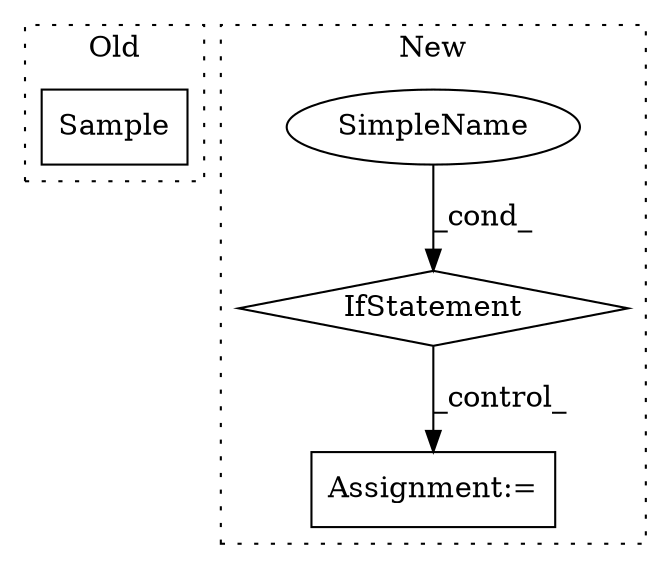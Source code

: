 digraph G {
subgraph cluster0 {
1 [label="Sample" a="32" s="5891,5932" l="7,1" shape="box"];
label = "Old";
style="dotted";
}
subgraph cluster1 {
2 [label="IfStatement" a="25" s="5933,5970" l="4,2" shape="diamond"];
3 [label="SimpleName" a="42" s="" l="" shape="ellipse"];
4 [label="Assignment:=" a="7" s="6368" l="1" shape="box"];
label = "New";
style="dotted";
}
2 -> 4 [label="_control_"];
3 -> 2 [label="_cond_"];
}